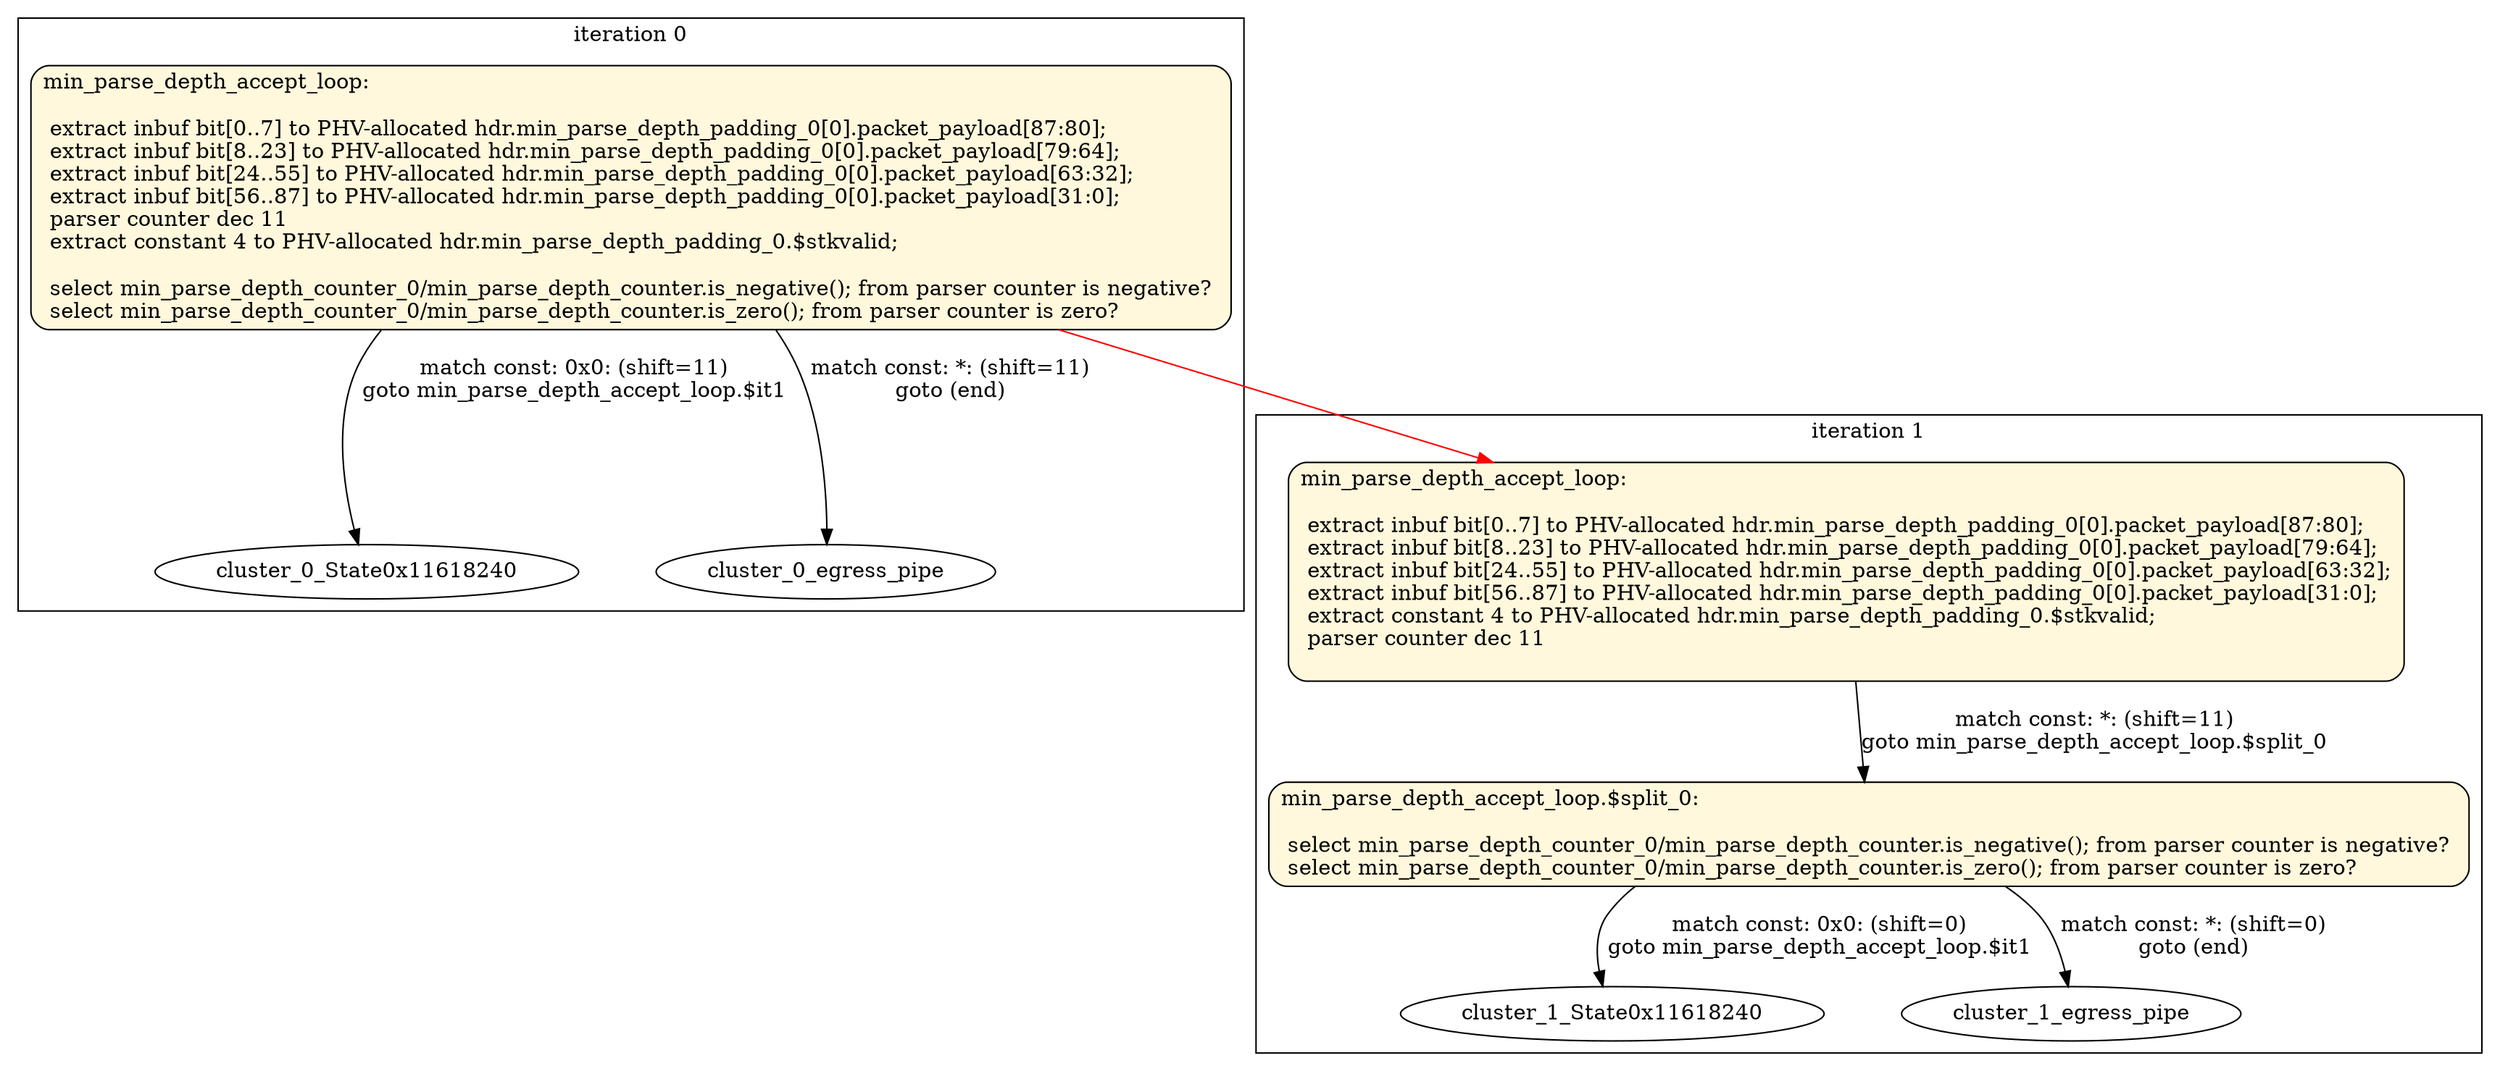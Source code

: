 digraph states { 
subgraph cluster_0 {
label="iteration 0"size="8,5"
cluster_0_State0x11618480 [shape=record, style="filled,rounded", fillcolor=cornsilk, label="{min_parse_depth_accept_loop:\l\l    extract inbuf bit[0\.\.7] to PHV-allocated hdr\.min_parse_depth_padding_0[0]\.packet_payload[87:80];\l    extract inbuf bit[8\.\.23] to PHV-allocated hdr\.min_parse_depth_padding_0[0]\.packet_payload[79:64];\l    extract inbuf bit[24\.\.55] to PHV-allocated hdr\.min_parse_depth_padding_0[0]\.packet_payload[63:32];\l    extract inbuf bit[56\.\.87] to PHV-allocated hdr\.min_parse_depth_padding_0[0]\.packet_payload[31:0];\l    parser counter dec 11\l    extract constant 4 to PHV-allocated hdr\.min_parse_depth_padding_0\.\$stkvalid;\l\l    select min_parse_depth_counter_0/min_parse_depth_counter\.is_negative(); from parser counter is negative? \l    select min_parse_depth_counter_0/min_parse_depth_counter\.is_zero(); from parser counter is zero? \l}"];
cluster_0_State0x11618480 -> cluster_0_State0x11618240 [ label="match const: 0x0: (shift=11)
goto min_parse_depth_accept_loop\.\$it1" ]
cluster_0_State0x11618480 -> cluster_0_egress_pipe [ label="match const: *: (shift=11)
goto (end)" ]
}
subgraph cluster_1 {
label="iteration 1"size="8,5"
cluster_1_State0x11618480 [shape=record, style="filled,rounded", fillcolor=cornsilk, label="{min_parse_depth_accept_loop:\l\l    extract inbuf bit[0\.\.7] to PHV-allocated hdr\.min_parse_depth_padding_0[0]\.packet_payload[87:80];\l    extract inbuf bit[8\.\.23] to PHV-allocated hdr\.min_parse_depth_padding_0[0]\.packet_payload[79:64];\l    extract inbuf bit[24\.\.55] to PHV-allocated hdr\.min_parse_depth_padding_0[0]\.packet_payload[63:32];\l    extract inbuf bit[56\.\.87] to PHV-allocated hdr\.min_parse_depth_padding_0[0]\.packet_payload[31:0];\l    extract constant 4 to PHV-allocated hdr\.min_parse_depth_padding_0\.\$stkvalid;\l    parser counter dec 11\l\l}"];
cluster_1_State0x11629d80 [shape=record, style="filled,rounded", fillcolor=cornsilk, label="{min_parse_depth_accept_loop\.\$split_0:\l\l    select min_parse_depth_counter_0/min_parse_depth_counter\.is_negative(); from parser counter is negative? \l    select min_parse_depth_counter_0/min_parse_depth_counter\.is_zero(); from parser counter is zero? \l}"];
cluster_1_State0x11618480 -> cluster_1_State0x11629d80 [ label="match const: *: (shift=11)
goto min_parse_depth_accept_loop\.\$split_0" ]
cluster_1_State0x11629d80 -> cluster_1_State0x11618240 [ label="match const: 0x0: (shift=0)
goto min_parse_depth_accept_loop\.\$it1" ]
cluster_1_State0x11629d80 -> cluster_1_egress_pipe [ label="match const: *: (shift=0)
goto (end)" ]
}
cluster_0_State0x11618480 -> cluster_1_State0x11618480 [ color="red" ]
}
